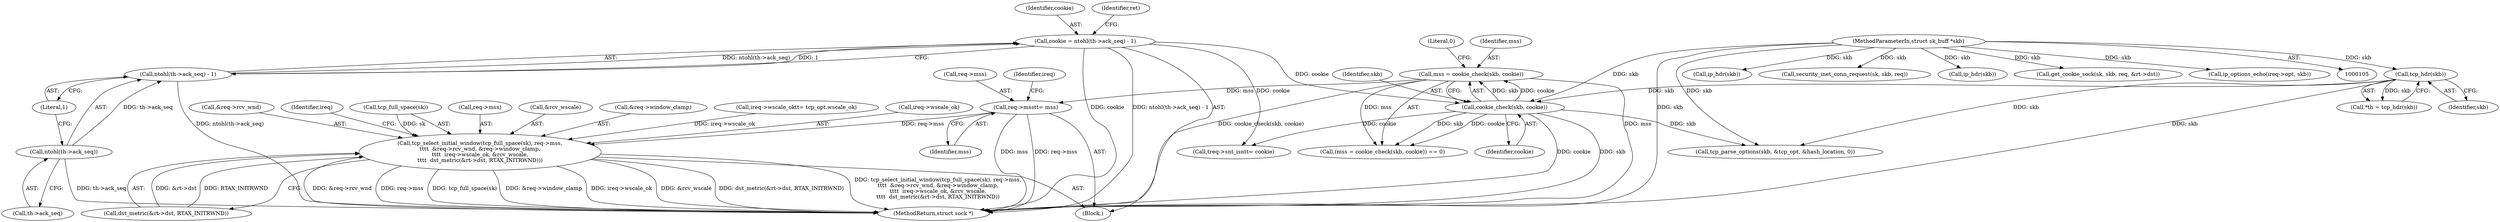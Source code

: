 digraph "0_linux_f6d8bd051c391c1c0458a30b2a7abcd939329259_28@pointer" {
"1000232" [label="(Call,req->mss\t\t= mss)"];
"1000160" [label="(Call,mss = cookie_check(skb, cookie))"];
"1000162" [label="(Call,cookie_check(skb, cookie))"];
"1000122" [label="(Call,tcp_hdr(skb))"];
"1000107" [label="(MethodParameterIn,struct sk_buff *skb)"];
"1000125" [label="(Call,cookie = ntohl(th->ack_seq) - 1)"];
"1000127" [label="(Call,ntohl(th->ack_seq) - 1)"];
"1000128" [label="(Call,ntohl(th->ack_seq))"];
"1000437" [label="(Call,tcp_select_initial_window(tcp_full_space(sk), req->mss,\n\t\t\t\t  &req->rcv_wnd, &req->window_clamp,\n\t\t\t\t  ireq->wscale_ok, &rcv_wscale,\n\t\t\t\t  dst_metric(&rt->dst, RTAX_INITRWND)))"];
"1000443" [label="(Call,&req->rcv_wnd)"];
"1000464" [label="(Identifier,ireq)"];
"1000232" [label="(Call,req->mss\t\t= mss)"];
"1000264" [label="(Call,ip_hdr(skb))"];
"1000129" [label="(Call,th->ack_seq)"];
"1000161" [label="(Identifier,mss)"];
"1000438" [label="(Call,tcp_full_space(sk))"];
"1000440" [label="(Call,req->mss)"];
"1000165" [label="(Literal,0)"];
"1000454" [label="(Call,&rcv_wscale)"];
"1000163" [label="(Identifier,skb)"];
"1000447" [label="(Call,&req->window_clamp)"];
"1000286" [label="(Call,ireq->wscale_ok\t\t= tcp_opt.wscale_ok)"];
"1000160" [label="(Call,mss = cookie_check(skb, cookie))"];
"1000159" [label="(Call,(mss = cookie_check(skb, cookie)) == 0)"];
"1000162" [label="(Call,cookie_check(skb, cookie))"];
"1000437" [label="(Call,tcp_select_initial_window(tcp_full_space(sk), req->mss,\n\t\t\t\t  &req->rcv_wnd, &req->window_clamp,\n\t\t\t\t  ireq->wscale_ok, &rcv_wscale,\n\t\t\t\t  dst_metric(&rt->dst, RTAX_INITRWND)))"];
"1000451" [label="(Call,ireq->wscale_ok)"];
"1000120" [label="(Call,*th = tcp_hdr(skb))"];
"1000125" [label="(Call,cookie = ntohl(th->ack_seq) - 1)"];
"1000358" [label="(Call,security_inet_conn_request(sk, skb, req))"];
"1000132" [label="(Literal,1)"];
"1000256" [label="(Call,ip_hdr(skb))"];
"1000122" [label="(Call,tcp_hdr(skb))"];
"1000480" [label="(MethodReturn,struct sock *)"];
"1000126" [label="(Identifier,cookie)"];
"1000469" [label="(Call,get_cookie_sock(sk, skb, req, &rt->dst))"];
"1000236" [label="(Identifier,mss)"];
"1000135" [label="(Identifier,ret)"];
"1000456" [label="(Call,dst_metric(&rt->dst, RTAX_INITRWND))"];
"1000233" [label="(Call,req->mss)"];
"1000123" [label="(Identifier,skb)"];
"1000128" [label="(Call,ntohl(th->ack_seq))"];
"1000107" [label="(MethodParameterIn,struct sk_buff *skb)"];
"1000227" [label="(Call,treq->snt_isn\t\t= cookie)"];
"1000109" [label="(Block,)"];
"1000164" [label="(Identifier,cookie)"];
"1000342" [label="(Call,ip_options_echo(ireq->opt, skb))"];
"1000127" [label="(Call,ntohl(th->ack_seq) - 1)"];
"1000182" [label="(Call,tcp_parse_options(skb, &tcp_opt, &hash_location, 0))"];
"1000239" [label="(Identifier,ireq)"];
"1000232" -> "1000109"  [label="AST: "];
"1000232" -> "1000236"  [label="CFG: "];
"1000233" -> "1000232"  [label="AST: "];
"1000236" -> "1000232"  [label="AST: "];
"1000239" -> "1000232"  [label="CFG: "];
"1000232" -> "1000480"  [label="DDG: mss"];
"1000232" -> "1000480"  [label="DDG: req->mss"];
"1000160" -> "1000232"  [label="DDG: mss"];
"1000232" -> "1000437"  [label="DDG: req->mss"];
"1000160" -> "1000159"  [label="AST: "];
"1000160" -> "1000162"  [label="CFG: "];
"1000161" -> "1000160"  [label="AST: "];
"1000162" -> "1000160"  [label="AST: "];
"1000165" -> "1000160"  [label="CFG: "];
"1000160" -> "1000480"  [label="DDG: cookie_check(skb, cookie)"];
"1000160" -> "1000480"  [label="DDG: mss"];
"1000160" -> "1000159"  [label="DDG: mss"];
"1000162" -> "1000160"  [label="DDG: skb"];
"1000162" -> "1000160"  [label="DDG: cookie"];
"1000162" -> "1000164"  [label="CFG: "];
"1000163" -> "1000162"  [label="AST: "];
"1000164" -> "1000162"  [label="AST: "];
"1000162" -> "1000480"  [label="DDG: cookie"];
"1000162" -> "1000480"  [label="DDG: skb"];
"1000162" -> "1000159"  [label="DDG: skb"];
"1000162" -> "1000159"  [label="DDG: cookie"];
"1000122" -> "1000162"  [label="DDG: skb"];
"1000107" -> "1000162"  [label="DDG: skb"];
"1000125" -> "1000162"  [label="DDG: cookie"];
"1000162" -> "1000182"  [label="DDG: skb"];
"1000162" -> "1000227"  [label="DDG: cookie"];
"1000122" -> "1000120"  [label="AST: "];
"1000122" -> "1000123"  [label="CFG: "];
"1000123" -> "1000122"  [label="AST: "];
"1000120" -> "1000122"  [label="CFG: "];
"1000122" -> "1000480"  [label="DDG: skb"];
"1000122" -> "1000120"  [label="DDG: skb"];
"1000107" -> "1000122"  [label="DDG: skb"];
"1000122" -> "1000182"  [label="DDG: skb"];
"1000107" -> "1000105"  [label="AST: "];
"1000107" -> "1000480"  [label="DDG: skb"];
"1000107" -> "1000182"  [label="DDG: skb"];
"1000107" -> "1000256"  [label="DDG: skb"];
"1000107" -> "1000264"  [label="DDG: skb"];
"1000107" -> "1000342"  [label="DDG: skb"];
"1000107" -> "1000358"  [label="DDG: skb"];
"1000107" -> "1000469"  [label="DDG: skb"];
"1000125" -> "1000109"  [label="AST: "];
"1000125" -> "1000127"  [label="CFG: "];
"1000126" -> "1000125"  [label="AST: "];
"1000127" -> "1000125"  [label="AST: "];
"1000135" -> "1000125"  [label="CFG: "];
"1000125" -> "1000480"  [label="DDG: cookie"];
"1000125" -> "1000480"  [label="DDG: ntohl(th->ack_seq) - 1"];
"1000127" -> "1000125"  [label="DDG: ntohl(th->ack_seq)"];
"1000127" -> "1000125"  [label="DDG: 1"];
"1000125" -> "1000227"  [label="DDG: cookie"];
"1000127" -> "1000132"  [label="CFG: "];
"1000128" -> "1000127"  [label="AST: "];
"1000132" -> "1000127"  [label="AST: "];
"1000127" -> "1000480"  [label="DDG: ntohl(th->ack_seq)"];
"1000128" -> "1000127"  [label="DDG: th->ack_seq"];
"1000128" -> "1000129"  [label="CFG: "];
"1000129" -> "1000128"  [label="AST: "];
"1000132" -> "1000128"  [label="CFG: "];
"1000128" -> "1000480"  [label="DDG: th->ack_seq"];
"1000437" -> "1000109"  [label="AST: "];
"1000437" -> "1000456"  [label="CFG: "];
"1000438" -> "1000437"  [label="AST: "];
"1000440" -> "1000437"  [label="AST: "];
"1000443" -> "1000437"  [label="AST: "];
"1000447" -> "1000437"  [label="AST: "];
"1000451" -> "1000437"  [label="AST: "];
"1000454" -> "1000437"  [label="AST: "];
"1000456" -> "1000437"  [label="AST: "];
"1000464" -> "1000437"  [label="CFG: "];
"1000437" -> "1000480"  [label="DDG: tcp_select_initial_window(tcp_full_space(sk), req->mss,\n\t\t\t\t  &req->rcv_wnd, &req->window_clamp,\n\t\t\t\t  ireq->wscale_ok, &rcv_wscale,\n\t\t\t\t  dst_metric(&rt->dst, RTAX_INITRWND))"];
"1000437" -> "1000480"  [label="DDG: &req->rcv_wnd"];
"1000437" -> "1000480"  [label="DDG: req->mss"];
"1000437" -> "1000480"  [label="DDG: tcp_full_space(sk)"];
"1000437" -> "1000480"  [label="DDG: &req->window_clamp"];
"1000437" -> "1000480"  [label="DDG: ireq->wscale_ok"];
"1000437" -> "1000480"  [label="DDG: &rcv_wscale"];
"1000437" -> "1000480"  [label="DDG: dst_metric(&rt->dst, RTAX_INITRWND)"];
"1000438" -> "1000437"  [label="DDG: sk"];
"1000286" -> "1000437"  [label="DDG: ireq->wscale_ok"];
"1000456" -> "1000437"  [label="DDG: &rt->dst"];
"1000456" -> "1000437"  [label="DDG: RTAX_INITRWND"];
}
